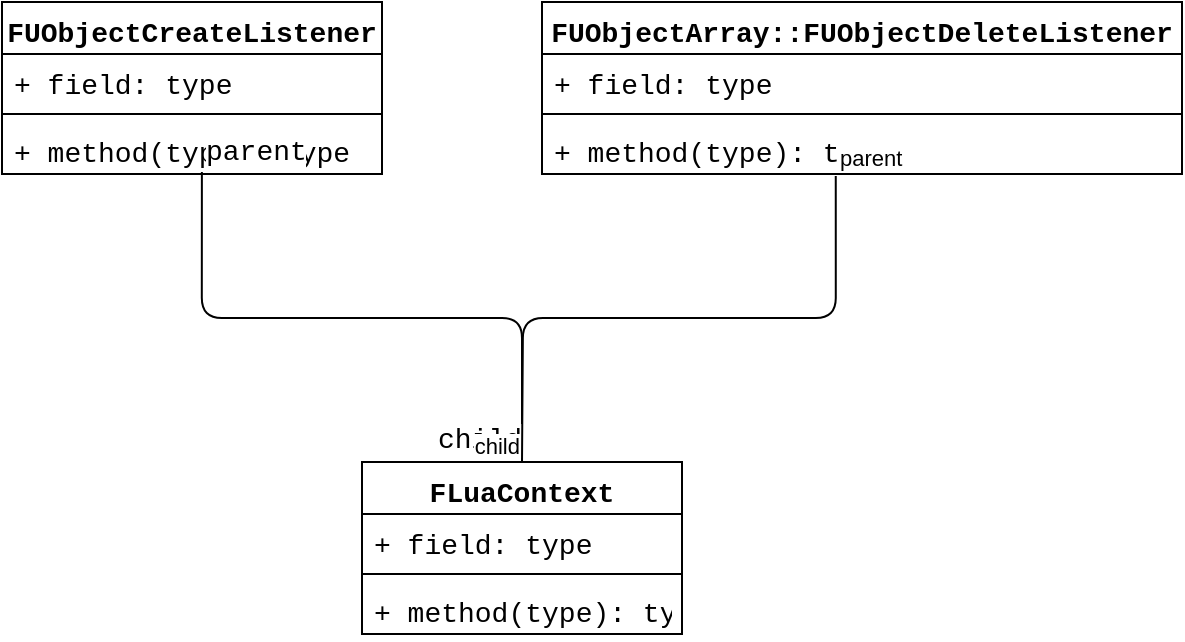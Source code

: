 <mxfile version="14.9.3" type="github">
  <diagram name="Page-1" id="c4acf3e9-155e-7222-9cf6-157b1a14988f">
    <mxGraphModel dx="1422" dy="762" grid="1" gridSize="10" guides="1" tooltips="1" connect="1" arrows="1" fold="1" page="1" pageScale="1" pageWidth="850" pageHeight="1100" background="none" math="0" shadow="0">
      <root>
        <mxCell id="0" />
        <mxCell id="1" parent="0" />
        <mxCell id="NtHtvuAMve170EUnNpiO-1" value="FLuaContext&#xa;" style="swimlane;fontStyle=1;align=center;verticalAlign=top;childLayout=stackLayout;horizontal=1;startSize=26;horizontalStack=0;resizeParent=1;resizeParentMax=0;resizeLast=0;collapsible=1;marginBottom=0;fontFamily=Courier New;fontSize=14;" vertex="1" parent="1">
          <mxGeometry x="300" y="280" width="160" height="86" as="geometry" />
        </mxCell>
        <mxCell id="NtHtvuAMve170EUnNpiO-2" value="+ field: type" style="text;strokeColor=none;fillColor=none;align=left;verticalAlign=top;spacingLeft=4;spacingRight=4;overflow=hidden;rotatable=0;points=[[0,0.5],[1,0.5]];portConstraint=eastwest;fontFamily=Courier New;fontSize=14;" vertex="1" parent="NtHtvuAMve170EUnNpiO-1">
          <mxGeometry y="26" width="160" height="26" as="geometry" />
        </mxCell>
        <mxCell id="NtHtvuAMve170EUnNpiO-3" value="" style="line;strokeWidth=1;fillColor=none;align=left;verticalAlign=middle;spacingTop=-1;spacingLeft=3;spacingRight=3;rotatable=0;labelPosition=right;points=[];portConstraint=eastwest;fontFamily=Courier New;fontSize=14;" vertex="1" parent="NtHtvuAMve170EUnNpiO-1">
          <mxGeometry y="52" width="160" height="8" as="geometry" />
        </mxCell>
        <mxCell id="NtHtvuAMve170EUnNpiO-4" value="+ method(type): type" style="text;strokeColor=none;fillColor=none;align=left;verticalAlign=top;spacingLeft=4;spacingRight=4;overflow=hidden;rotatable=0;points=[[0,0.5],[1,0.5]];portConstraint=eastwest;fontFamily=Courier New;fontSize=14;" vertex="1" parent="NtHtvuAMve170EUnNpiO-1">
          <mxGeometry y="60" width="160" height="26" as="geometry" />
        </mxCell>
        <mxCell id="NtHtvuAMve170EUnNpiO-5" value="FUObjectCreateListener" style="swimlane;fontStyle=1;align=center;verticalAlign=top;childLayout=stackLayout;horizontal=1;startSize=26;horizontalStack=0;resizeParent=1;resizeParentMax=0;resizeLast=0;collapsible=1;marginBottom=0;fontFamily=Courier New;fontSize=14;" vertex="1" parent="1">
          <mxGeometry x="120" y="50" width="190" height="86" as="geometry">
            <mxRectangle x="280" y="50" width="190" height="26" as="alternateBounds" />
          </mxGeometry>
        </mxCell>
        <mxCell id="NtHtvuAMve170EUnNpiO-6" value="+ field: type" style="text;strokeColor=none;fillColor=none;align=left;verticalAlign=top;spacingLeft=4;spacingRight=4;overflow=hidden;rotatable=0;points=[[0,0.5],[1,0.5]];portConstraint=eastwest;fontFamily=Courier New;fontSize=14;" vertex="1" parent="NtHtvuAMve170EUnNpiO-5">
          <mxGeometry y="26" width="190" height="26" as="geometry" />
        </mxCell>
        <mxCell id="NtHtvuAMve170EUnNpiO-7" value="" style="line;strokeWidth=1;fillColor=none;align=left;verticalAlign=middle;spacingTop=-1;spacingLeft=3;spacingRight=3;rotatable=0;labelPosition=right;points=[];portConstraint=eastwest;fontFamily=Courier New;fontSize=14;" vertex="1" parent="NtHtvuAMve170EUnNpiO-5">
          <mxGeometry y="52" width="190" height="8" as="geometry" />
        </mxCell>
        <mxCell id="NtHtvuAMve170EUnNpiO-8" value="+ method(type): type" style="text;strokeColor=none;fillColor=none;align=left;verticalAlign=top;spacingLeft=4;spacingRight=4;overflow=hidden;rotatable=0;points=[[0,0.5],[1,0.5]];portConstraint=eastwest;fontFamily=Courier New;fontSize=14;" vertex="1" parent="NtHtvuAMve170EUnNpiO-5">
          <mxGeometry y="60" width="190" height="26" as="geometry" />
        </mxCell>
        <mxCell id="NtHtvuAMve170EUnNpiO-9" value="" style="endArrow=none;html=1;edgeStyle=orthogonalEdgeStyle;fontFamily=Courier New;entryX=0.5;entryY=0;entryDx=0;entryDy=0;exitX=0.526;exitY=0.962;exitDx=0;exitDy=0;exitPerimeter=0;fontSize=14;" edge="1" parent="1" source="NtHtvuAMve170EUnNpiO-8" target="NtHtvuAMve170EUnNpiO-1">
          <mxGeometry relative="1" as="geometry">
            <mxPoint x="170" y="470" as="sourcePoint" />
            <mxPoint x="330" y="470" as="targetPoint" />
          </mxGeometry>
        </mxCell>
        <mxCell id="NtHtvuAMve170EUnNpiO-10" value="parent" style="edgeLabel;resizable=0;html=1;align=left;verticalAlign=bottom;fontFamily=Courier New;fontSize=14;" connectable="0" vertex="1" parent="NtHtvuAMve170EUnNpiO-9">
          <mxGeometry x="-1" relative="1" as="geometry" />
        </mxCell>
        <mxCell id="NtHtvuAMve170EUnNpiO-11" value="child" style="edgeLabel;resizable=0;html=1;align=right;verticalAlign=bottom;fontFamily=Courier New;fontSize=14;" connectable="0" vertex="1" parent="NtHtvuAMve170EUnNpiO-9">
          <mxGeometry x="1" relative="1" as="geometry" />
        </mxCell>
        <mxCell id="NtHtvuAMve170EUnNpiO-12" value="FUObjectArray::FUObjectDeleteListener" style="swimlane;fontStyle=1;align=center;verticalAlign=top;childLayout=stackLayout;horizontal=1;startSize=26;horizontalStack=0;resizeParent=1;resizeParentMax=0;resizeLast=0;collapsible=1;marginBottom=0;fontFamily=Courier New;fontSize=14;flipH=1;flipV=0;" vertex="1" parent="1">
          <mxGeometry x="390" y="50" width="320" height="86" as="geometry">
            <mxRectangle x="500" y="50" width="190" height="26" as="alternateBounds" />
          </mxGeometry>
        </mxCell>
        <mxCell id="NtHtvuAMve170EUnNpiO-13" value="+ field: type" style="text;strokeColor=none;fillColor=none;align=left;verticalAlign=top;spacingLeft=4;spacingRight=4;overflow=hidden;rotatable=0;points=[[0,0.5],[1,0.5]];portConstraint=eastwest;fontFamily=Courier New;fontSize=14;" vertex="1" parent="NtHtvuAMve170EUnNpiO-12">
          <mxGeometry y="26" width="320" height="26" as="geometry" />
        </mxCell>
        <mxCell id="NtHtvuAMve170EUnNpiO-14" value="" style="line;strokeWidth=1;fillColor=none;align=left;verticalAlign=middle;spacingTop=-1;spacingLeft=3;spacingRight=3;rotatable=0;labelPosition=right;points=[];portConstraint=eastwest;fontFamily=Courier New;fontSize=14;" vertex="1" parent="NtHtvuAMve170EUnNpiO-12">
          <mxGeometry y="52" width="320" height="8" as="geometry" />
        </mxCell>
        <mxCell id="NtHtvuAMve170EUnNpiO-15" value="+ method(type): type" style="text;strokeColor=none;fillColor=none;align=left;verticalAlign=top;spacingLeft=4;spacingRight=4;overflow=hidden;rotatable=0;points=[[0,0.5],[1,0.5]];portConstraint=eastwest;fontFamily=Courier New;fontSize=14;" vertex="1" parent="NtHtvuAMve170EUnNpiO-12">
          <mxGeometry y="60" width="320" height="26" as="geometry" />
        </mxCell>
        <mxCell id="NtHtvuAMve170EUnNpiO-16" value="" style="endArrow=none;html=1;edgeStyle=orthogonalEdgeStyle;fontFamily=Courier New;fontSize=14;exitX=0.459;exitY=1.038;exitDx=0;exitDy=0;exitPerimeter=0;" edge="1" parent="1" source="NtHtvuAMve170EUnNpiO-15">
          <mxGeometry relative="1" as="geometry">
            <mxPoint x="670" y="230" as="sourcePoint" />
            <mxPoint x="380" y="280" as="targetPoint" />
          </mxGeometry>
        </mxCell>
        <mxCell id="NtHtvuAMve170EUnNpiO-17" value="parent" style="edgeLabel;resizable=0;html=1;align=left;verticalAlign=bottom;" connectable="0" vertex="1" parent="NtHtvuAMve170EUnNpiO-16">
          <mxGeometry x="-1" relative="1" as="geometry" />
        </mxCell>
        <mxCell id="NtHtvuAMve170EUnNpiO-18" value="child" style="edgeLabel;resizable=0;html=1;align=right;verticalAlign=bottom;" connectable="0" vertex="1" parent="NtHtvuAMve170EUnNpiO-16">
          <mxGeometry x="1" relative="1" as="geometry" />
        </mxCell>
      </root>
    </mxGraphModel>
  </diagram>
</mxfile>
